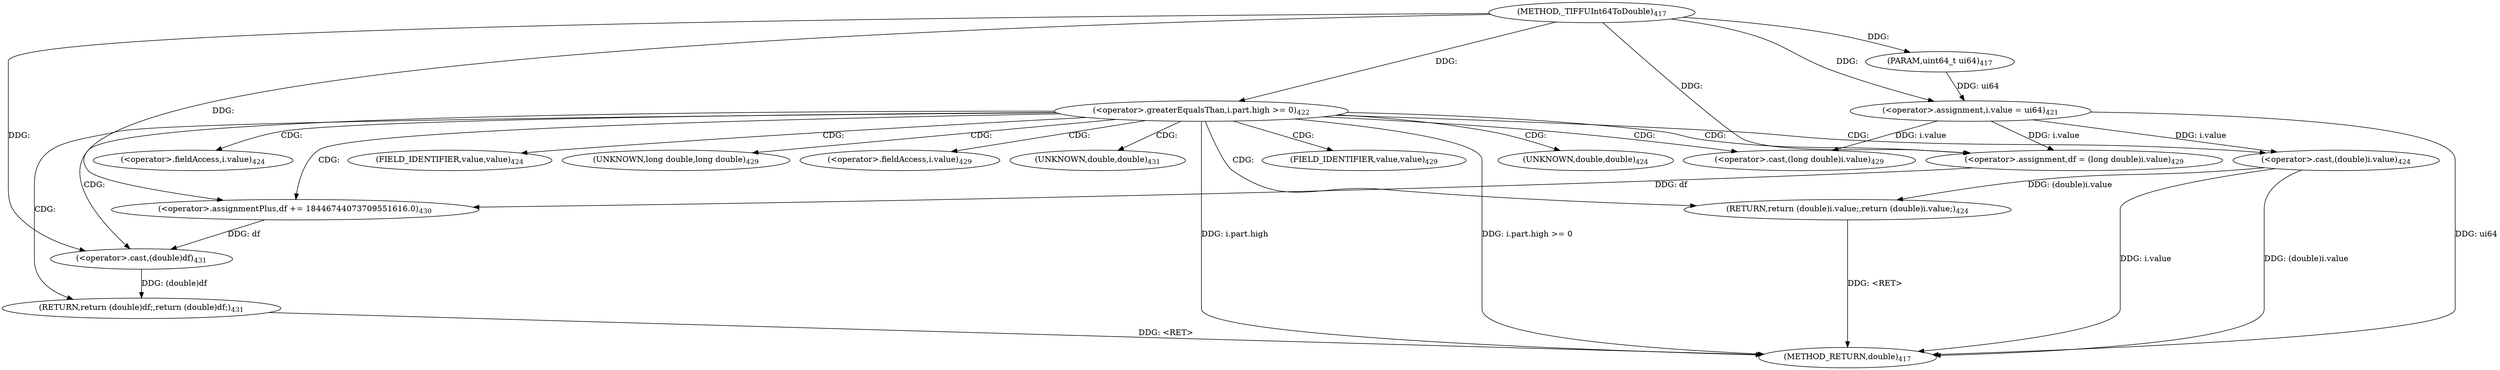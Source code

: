 digraph "_TIFFUInt64ToDouble" {  
"21561" [label = <(METHOD,_TIFFUInt64ToDouble)<SUB>417</SUB>> ]
"21602" [label = <(METHOD_RETURN,double)<SUB>417</SUB>> ]
"21562" [label = <(PARAM,uint64_t ui64)<SUB>417</SUB>> ]
"21565" [label = <(&lt;operator&gt;.assignment,i.value = ui64)<SUB>421</SUB>> ]
"21571" [label = <(&lt;operator&gt;.greaterEqualsThan,i.part.high &gt;= 0)<SUB>422</SUB>> ]
"21579" [label = <(RETURN,return (double)i.value;,return (double)i.value;)<SUB>424</SUB>> ]
"21580" [label = <(&lt;operator&gt;.cast,(double)i.value)<SUB>424</SUB>> ]
"21588" [label = <(&lt;operator&gt;.assignment,df = (long double)i.value)<SUB>429</SUB>> ]
"21595" [label = <(&lt;operator&gt;.assignmentPlus,df += 18446744073709551616.0)<SUB>430</SUB>> ]
"21598" [label = <(RETURN,return (double)df;,return (double)df;)<SUB>431</SUB>> ]
"21599" [label = <(&lt;operator&gt;.cast,(double)df)<SUB>431</SUB>> ]
"21590" [label = <(&lt;operator&gt;.cast,(long double)i.value)<SUB>429</SUB>> ]
"21581" [label = <(UNKNOWN,double,double)<SUB>424</SUB>> ]
"21582" [label = <(&lt;operator&gt;.fieldAccess,i.value)<SUB>424</SUB>> ]
"21584" [label = <(FIELD_IDENTIFIER,value,value)<SUB>424</SUB>> ]
"21591" [label = <(UNKNOWN,long double,long double)<SUB>429</SUB>> ]
"21592" [label = <(&lt;operator&gt;.fieldAccess,i.value)<SUB>429</SUB>> ]
"21600" [label = <(UNKNOWN,double,double)<SUB>431</SUB>> ]
"21594" [label = <(FIELD_IDENTIFIER,value,value)<SUB>429</SUB>> ]
  "21579" -> "21602"  [ label = "DDG: &lt;RET&gt;"] 
  "21598" -> "21602"  [ label = "DDG: &lt;RET&gt;"] 
  "21565" -> "21602"  [ label = "DDG: ui64"] 
  "21571" -> "21602"  [ label = "DDG: i.part.high"] 
  "21571" -> "21602"  [ label = "DDG: i.part.high &gt;= 0"] 
  "21580" -> "21602"  [ label = "DDG: i.value"] 
  "21580" -> "21602"  [ label = "DDG: (double)i.value"] 
  "21561" -> "21562"  [ label = "DDG: "] 
  "21562" -> "21565"  [ label = "DDG: ui64"] 
  "21561" -> "21565"  [ label = "DDG: "] 
  "21561" -> "21571"  [ label = "DDG: "] 
  "21580" -> "21579"  [ label = "DDG: (double)i.value"] 
  "21565" -> "21580"  [ label = "DDG: i.value"] 
  "21565" -> "21588"  [ label = "DDG: i.value"] 
  "21561" -> "21595"  [ label = "DDG: "] 
  "21599" -> "21598"  [ label = "DDG: (double)df"] 
  "21561" -> "21588"  [ label = "DDG: "] 
  "21588" -> "21595"  [ label = "DDG: df"] 
  "21595" -> "21599"  [ label = "DDG: df"] 
  "21561" -> "21599"  [ label = "DDG: "] 
  "21565" -> "21590"  [ label = "DDG: i.value"] 
  "21571" -> "21584"  [ label = "CDG: "] 
  "21571" -> "21599"  [ label = "CDG: "] 
  "21571" -> "21594"  [ label = "CDG: "] 
  "21571" -> "21592"  [ label = "CDG: "] 
  "21571" -> "21590"  [ label = "CDG: "] 
  "21571" -> "21579"  [ label = "CDG: "] 
  "21571" -> "21581"  [ label = "CDG: "] 
  "21571" -> "21591"  [ label = "CDG: "] 
  "21571" -> "21582"  [ label = "CDG: "] 
  "21571" -> "21580"  [ label = "CDG: "] 
  "21571" -> "21588"  [ label = "CDG: "] 
  "21571" -> "21600"  [ label = "CDG: "] 
  "21571" -> "21595"  [ label = "CDG: "] 
  "21571" -> "21598"  [ label = "CDG: "] 
}
